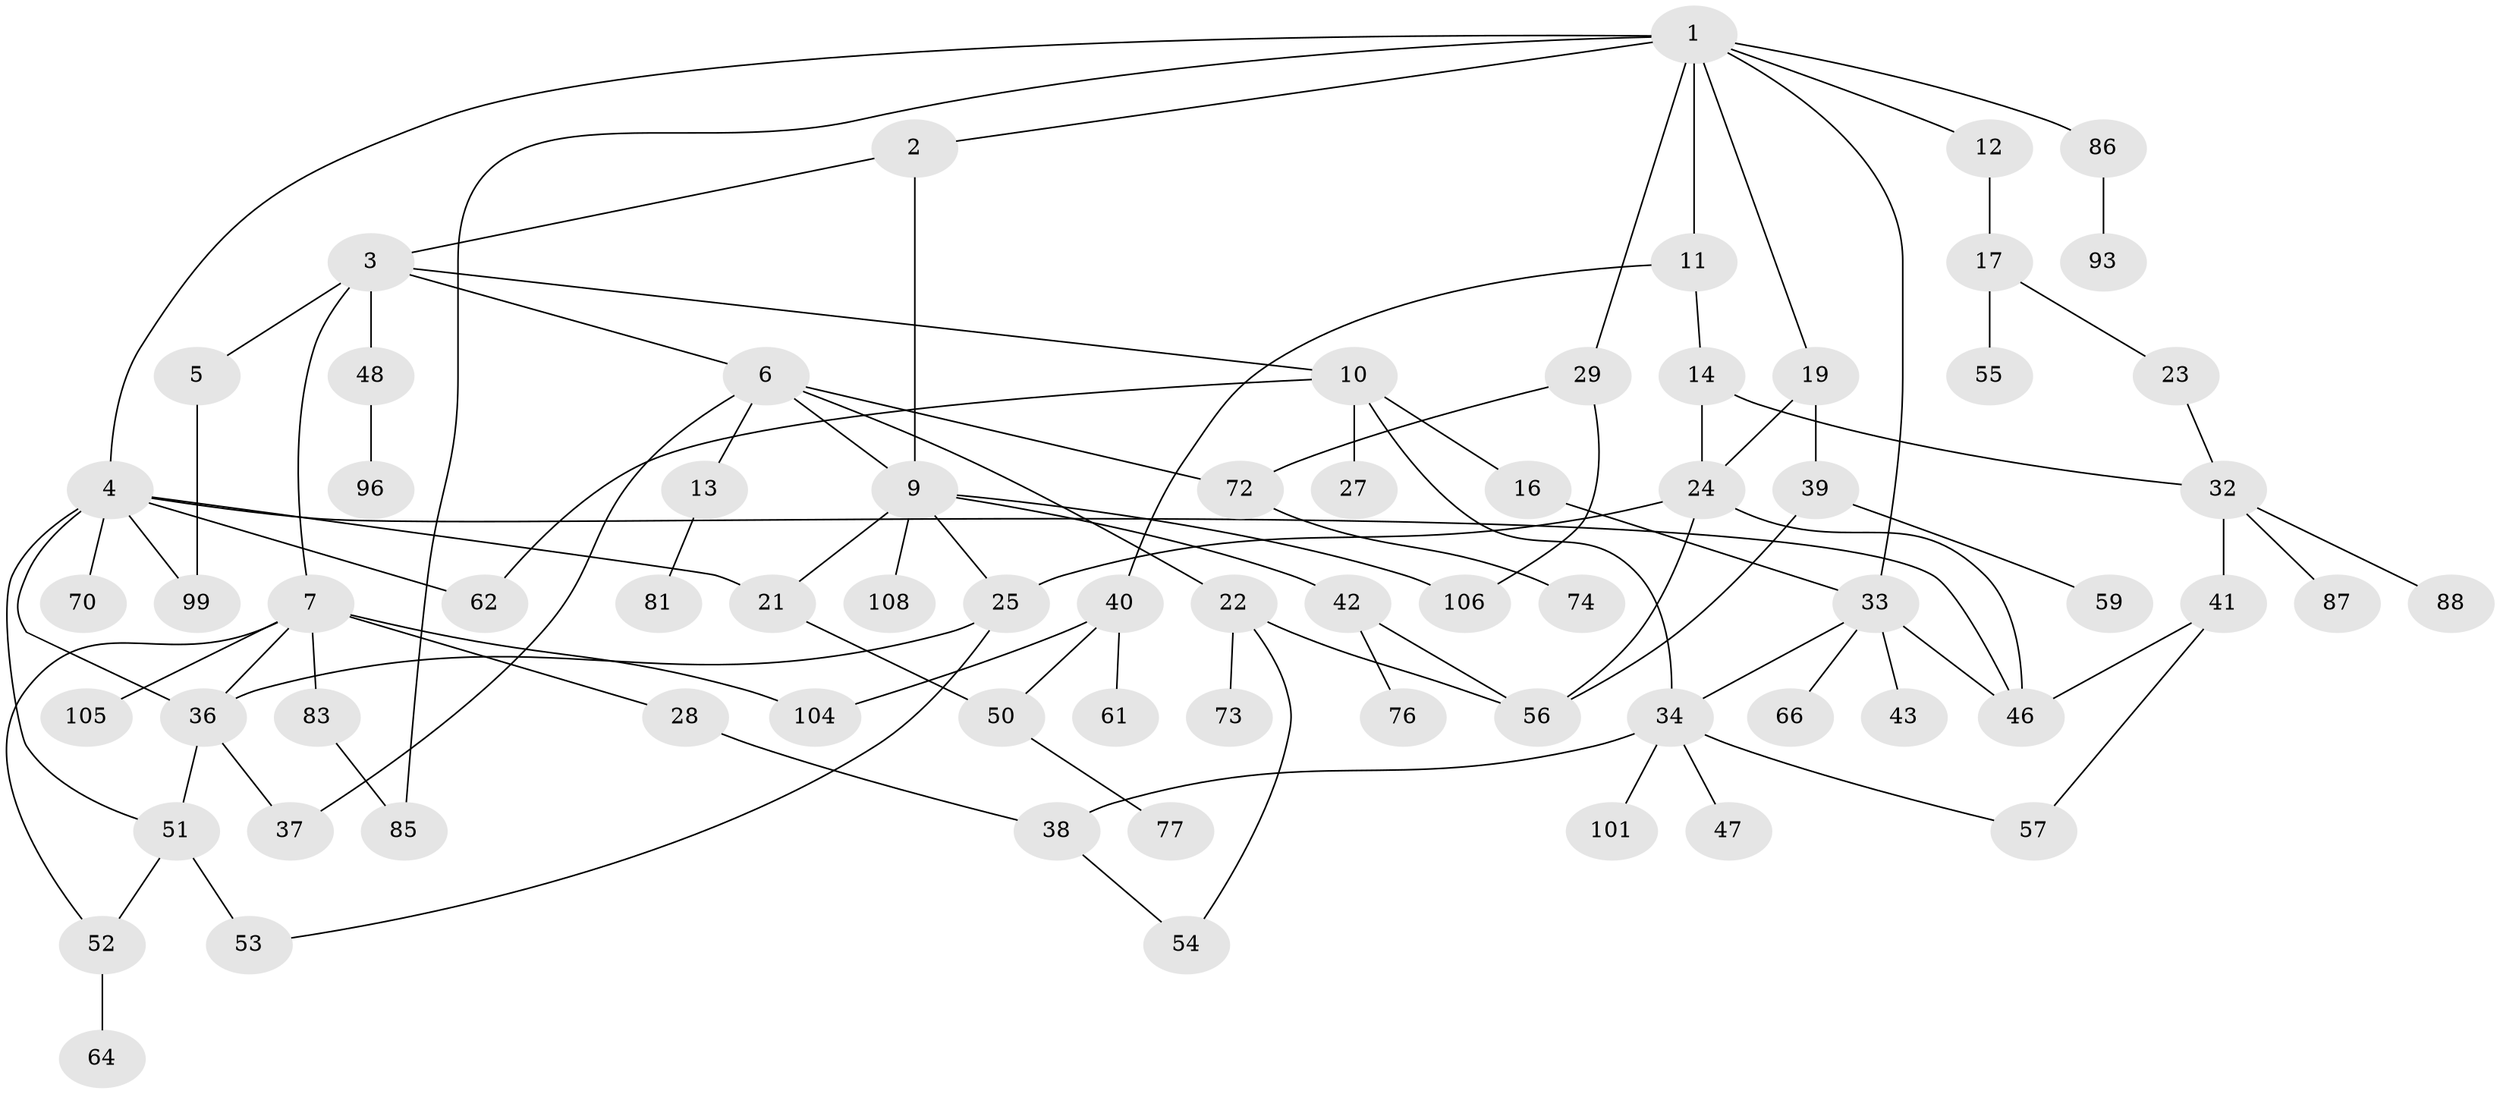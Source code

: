 // original degree distribution, {7: 0.02702702702702703, 3: 0.1891891891891892, 5: 0.06306306306306306, 2: 0.3063063063063063, 6: 0.02702702702702703, 4: 0.10810810810810811, 1: 0.27927927927927926}
// Generated by graph-tools (version 1.1) at 2025/41/03/06/25 10:41:28]
// undirected, 71 vertices, 99 edges
graph export_dot {
graph [start="1"]
  node [color=gray90,style=filled];
  1 [super="+8"];
  2 [super="+30"];
  3 [super="+35"];
  4 [super="+65"];
  5 [super="+15"];
  6 [super="+68"];
  7 [super="+20"];
  9 [super="+18"];
  10 [super="+109"];
  11;
  12 [super="+69"];
  13 [super="+110"];
  14 [super="+91"];
  16;
  17 [super="+26"];
  19;
  21;
  22 [super="+82"];
  23 [super="+71"];
  24 [super="+84"];
  25 [super="+100"];
  27;
  28;
  29 [super="+31"];
  32 [super="+49"];
  33 [super="+44"];
  34 [super="+92"];
  36 [super="+95"];
  37 [super="+58"];
  38 [super="+111"];
  39 [super="+107"];
  40 [super="+60"];
  41 [super="+78"];
  42 [super="+45"];
  43 [super="+89"];
  46 [super="+75"];
  47;
  48;
  50 [super="+63"];
  51 [super="+97"];
  52 [super="+79"];
  53;
  54;
  55;
  56 [super="+80"];
  57;
  59;
  61;
  62;
  64;
  66 [super="+67"];
  70;
  72 [super="+103"];
  73;
  74 [super="+90"];
  76 [super="+94"];
  77;
  81 [super="+98"];
  83;
  85;
  86;
  87;
  88;
  93 [super="+102"];
  96;
  99;
  101;
  104;
  105;
  106;
  108;
  1 -- 2;
  1 -- 4;
  1 -- 11;
  1 -- 29;
  1 -- 86;
  1 -- 33;
  1 -- 19;
  1 -- 12;
  1 -- 85;
  2 -- 3;
  2 -- 9;
  3 -- 5;
  3 -- 6;
  3 -- 7;
  3 -- 10;
  3 -- 48;
  4 -- 36;
  4 -- 62;
  4 -- 51;
  4 -- 21;
  4 -- 99;
  4 -- 70;
  4 -- 46;
  5 -- 99;
  6 -- 9;
  6 -- 13;
  6 -- 22;
  6 -- 37;
  6 -- 72;
  7 -- 28;
  7 -- 52;
  7 -- 83;
  7 -- 104;
  7 -- 105;
  7 -- 36;
  9 -- 106;
  9 -- 108;
  9 -- 42;
  9 -- 21;
  9 -- 25;
  10 -- 16;
  10 -- 27;
  10 -- 62;
  10 -- 34;
  11 -- 14;
  11 -- 40;
  12 -- 17;
  13 -- 81;
  14 -- 32;
  14 -- 24;
  16 -- 33;
  17 -- 23;
  17 -- 55;
  19 -- 24;
  19 -- 39;
  21 -- 50;
  22 -- 73;
  22 -- 56;
  22 -- 54;
  23 -- 32;
  24 -- 46;
  24 -- 56;
  24 -- 25;
  25 -- 36;
  25 -- 53;
  28 -- 38;
  29 -- 106;
  29 -- 72;
  32 -- 41;
  32 -- 87;
  32 -- 88;
  33 -- 34;
  33 -- 43;
  33 -- 46 [weight=2];
  33 -- 66;
  34 -- 47;
  34 -- 57;
  34 -- 38;
  34 -- 101;
  36 -- 51 [weight=2];
  36 -- 37;
  38 -- 54;
  39 -- 59;
  39 -- 56;
  40 -- 50;
  40 -- 61;
  40 -- 104;
  41 -- 46 [weight=2];
  41 -- 57;
  42 -- 56;
  42 -- 76;
  48 -- 96;
  50 -- 77;
  51 -- 53;
  51 -- 52;
  52 -- 64;
  72 -- 74;
  83 -- 85;
  86 -- 93;
}
